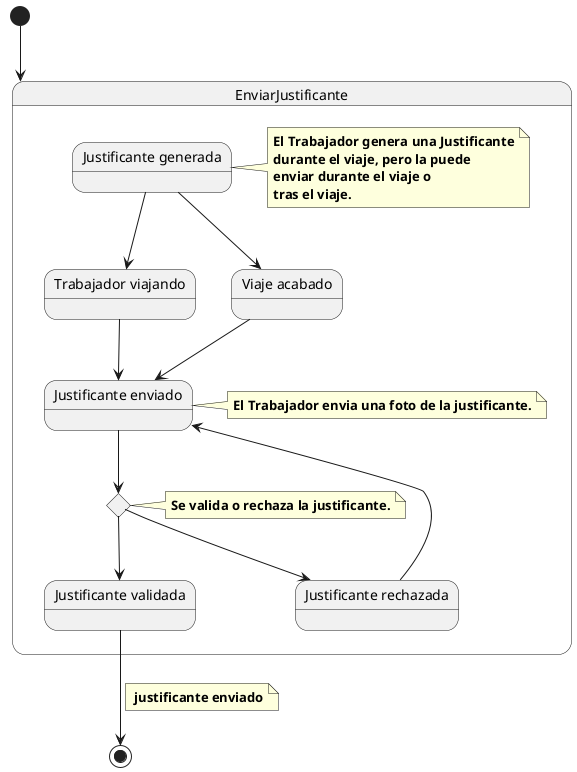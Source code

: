 @startuml EnviarJustificante
    [*] --> EnviarJustificante

State EnviarJustificante{

    State StateTrabajadorViajando as "Trabajador viajando"
    state StateViajeAcabado as "Viaje acabado"
    state StateSeGeneraJustificante as "Justificante generada"
    state StateJustificanteEnviado as "Justificante enviado"
    state StateJustificanteValidada as "Justificante validada"
    state StateJustificanteRechazada as "Justificante rechazada"
    state c <<choice>>

    StateSeGeneraJustificante  --> StateTrabajadorViajando
    StateSeGeneraJustificante  --> StateViajeAcabado
    StateViajeAcabado --> StateJustificanteEnviado
    StateTrabajadorViajando --> StateJustificanteEnviado
    StateJustificanteEnviado --> c
    c --> StateJustificanteValidada
    c --> StateJustificanteRechazada
    StateJustificanteRechazada --> StateJustificanteEnviado

    note right of StateSeGeneraJustificante
      <b>El Trabajador genera una Justificante
      <b>durante el viaje, pero la puede
      <b>enviar durante el viaje o
      <b>tras el viaje.
    end note

    note right of StateJustificanteEnviado
      <b>El Trabajador envia una foto de la justificante.
    end note

    note right of c
      <b>Se valida o rechaza la justificante.
    end note
}
StateJustificanteValidada  --> [*]
note on link
 <b>Paso del tiempo
 Trabajador rellena la solicitud de viaje con destino, fecha...
end note

note on link
      <b> justificante enviado
    end note

@enduml
